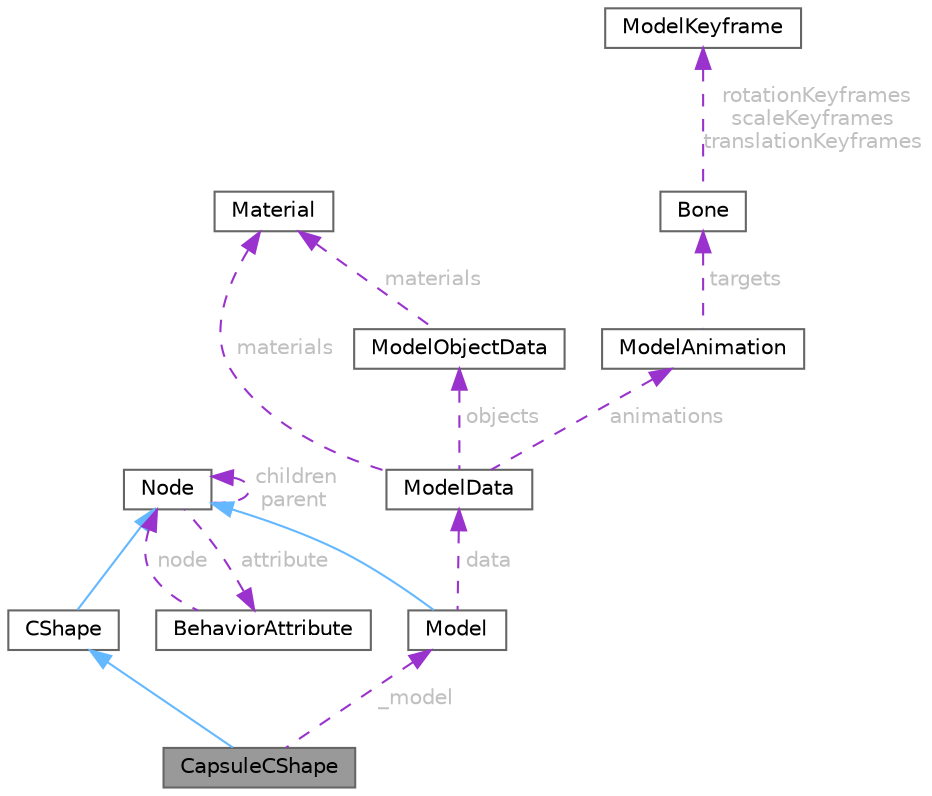 digraph "CapsuleCShape"
{
 // LATEX_PDF_SIZE
  bgcolor="transparent";
  edge [fontname=Helvetica,fontsize=10,labelfontname=Helvetica,labelfontsize=10];
  node [fontname=Helvetica,fontsize=10,shape=box,height=0.2,width=0.4];
  Node1 [id="Node000001",label="CapsuleCShape",height=0.2,width=0.4,color="gray40", fillcolor="grey60", style="filled", fontcolor="black",tooltip=" "];
  Node2 -> Node1 [id="edge15_Node000001_Node000002",dir="back",color="steelblue1",style="solid",tooltip=" "];
  Node2 [id="Node000002",label="CShape",height=0.2,width=0.4,color="gray40", fillcolor="white", style="filled",URL="$classCShape.html",tooltip=" "];
  Node3 -> Node2 [id="edge16_Node000002_Node000003",dir="back",color="steelblue1",style="solid",tooltip=" "];
  Node3 [id="Node000003",label="Node",height=0.2,width=0.4,color="gray40", fillcolor="white", style="filled",URL="$classNode.html",tooltip="Represents a node in the tree structure."];
  Node3 -> Node3 [id="edge17_Node000003_Node000003",dir="back",color="darkorchid3",style="dashed",tooltip=" ",label=" children\nparent",fontcolor="grey" ];
  Node4 -> Node3 [id="edge18_Node000003_Node000004",dir="back",color="darkorchid3",style="dashed",tooltip=" ",label=" attribute",fontcolor="grey" ];
  Node4 [id="Node000004",label="BehaviorAttribute",height=0.2,width=0.4,color="gray40", fillcolor="white", style="filled",URL="$unionBehaviorAttribute.html",tooltip="Union representing different types of behavior attributes."];
  Node3 -> Node4 [id="edge19_Node000004_Node000003",dir="back",color="darkorchid3",style="dashed",tooltip=" ",label=" node",fontcolor="grey" ];
  Node5 -> Node1 [id="edge20_Node000001_Node000005",dir="back",color="darkorchid3",style="dashed",tooltip=" ",label=" _model",fontcolor="grey" ];
  Node5 [id="Node000005",label="Model",height=0.2,width=0.4,color="gray40", fillcolor="white", style="filled",URL="$classModel.html",tooltip="Structure representing a 3D model."];
  Node3 -> Node5 [id="edge21_Node000005_Node000003",dir="back",color="steelblue1",style="solid",tooltip=" "];
  Node6 -> Node5 [id="edge22_Node000005_Node000006",dir="back",color="darkorchid3",style="dashed",tooltip=" ",label=" data",fontcolor="grey" ];
  Node6 [id="Node000006",label="ModelData",height=0.2,width=0.4,color="gray40", fillcolor="white", style="filled",URL="$structModelData.html",tooltip="Structure representing the data of a 3D model."];
  Node7 -> Node6 [id="edge23_Node000006_Node000007",dir="back",color="darkorchid3",style="dashed",tooltip=" ",label=" materials",fontcolor="grey" ];
  Node7 [id="Node000007",label="Material",height=0.2,width=0.4,color="gray40", fillcolor="white", style="filled",URL="$structMaterial.html",tooltip="Structure representing a material with various properties."];
  Node8 -> Node6 [id="edge24_Node000006_Node000008",dir="back",color="darkorchid3",style="dashed",tooltip=" ",label=" objects",fontcolor="grey" ];
  Node8 [id="Node000008",label="ModelObjectData",height=0.2,width=0.4,color="gray40", fillcolor="white", style="filled",URL="$structModelObjectData.html",tooltip="Structure representing the data of a 3D model object."];
  Node7 -> Node8 [id="edge25_Node000008_Node000007",dir="back",color="darkorchid3",style="dashed",tooltip=" ",label=" materials",fontcolor="grey" ];
  Node9 -> Node6 [id="edge26_Node000006_Node000009",dir="back",color="darkorchid3",style="dashed",tooltip=" ",label=" animations",fontcolor="grey" ];
  Node9 [id="Node000009",label="ModelAnimation",height=0.2,width=0.4,color="gray40", fillcolor="white", style="filled",URL="$structModelAnimation.html",tooltip="Structure representing the data of a 3D model animation."];
  Node10 -> Node9 [id="edge27_Node000009_Node000010",dir="back",color="darkorchid3",style="dashed",tooltip=" ",label=" targets",fontcolor="grey" ];
  Node10 [id="Node000010",label="Bone",height=0.2,width=0.4,color="gray40", fillcolor="white", style="filled",URL="$structBone.html",tooltip="Structure representing a bone in a 3D model."];
  Node11 -> Node10 [id="edge28_Node000010_Node000011",dir="back",color="darkorchid3",style="dashed",tooltip=" ",label=" rotationKeyframes\nscaleKeyframes\ntranslationKeyframes",fontcolor="grey" ];
  Node11 [id="Node000011",label="ModelKeyframe",height=0.2,width=0.4,color="gray40", fillcolor="white", style="filled",URL="$structModelKeyframe.html",tooltip="Structure representing the data of a 3D model keyframe."];
}
